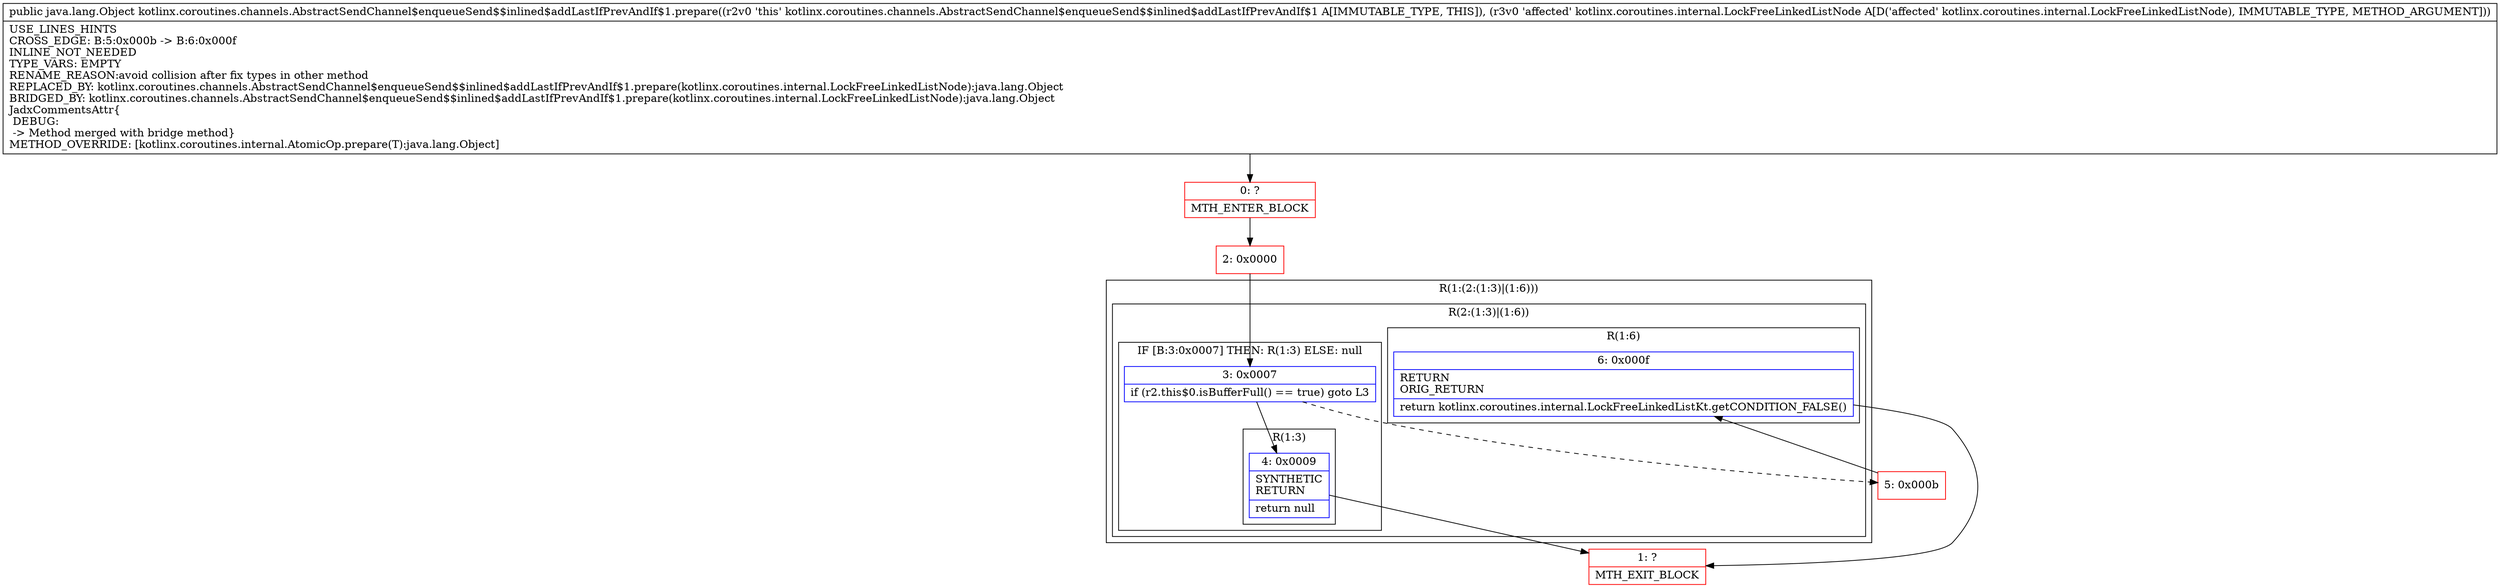 digraph "CFG forkotlinx.coroutines.channels.AbstractSendChannel$enqueueSend$$inlined$addLastIfPrevAndIf$1.prepare(Lkotlinx\/coroutines\/internal\/LockFreeLinkedListNode;)Ljava\/lang\/Object;" {
subgraph cluster_Region_744409884 {
label = "R(1:(2:(1:3)|(1:6)))";
node [shape=record,color=blue];
subgraph cluster_Region_26490922 {
label = "R(2:(1:3)|(1:6))";
node [shape=record,color=blue];
subgraph cluster_IfRegion_1634858472 {
label = "IF [B:3:0x0007] THEN: R(1:3) ELSE: null";
node [shape=record,color=blue];
Node_3 [shape=record,label="{3\:\ 0x0007|if (r2.this$0.isBufferFull() == true) goto L3\l}"];
subgraph cluster_Region_555033630 {
label = "R(1:3)";
node [shape=record,color=blue];
Node_4 [shape=record,label="{4\:\ 0x0009|SYNTHETIC\lRETURN\l|return null\l}"];
}
}
subgraph cluster_Region_2068385035 {
label = "R(1:6)";
node [shape=record,color=blue];
Node_6 [shape=record,label="{6\:\ 0x000f|RETURN\lORIG_RETURN\l|return kotlinx.coroutines.internal.LockFreeLinkedListKt.getCONDITION_FALSE()\l}"];
}
}
}
Node_0 [shape=record,color=red,label="{0\:\ ?|MTH_ENTER_BLOCK\l}"];
Node_2 [shape=record,color=red,label="{2\:\ 0x0000}"];
Node_1 [shape=record,color=red,label="{1\:\ ?|MTH_EXIT_BLOCK\l}"];
Node_5 [shape=record,color=red,label="{5\:\ 0x000b}"];
MethodNode[shape=record,label="{public java.lang.Object kotlinx.coroutines.channels.AbstractSendChannel$enqueueSend$$inlined$addLastIfPrevAndIf$1.prepare((r2v0 'this' kotlinx.coroutines.channels.AbstractSendChannel$enqueueSend$$inlined$addLastIfPrevAndIf$1 A[IMMUTABLE_TYPE, THIS]), (r3v0 'affected' kotlinx.coroutines.internal.LockFreeLinkedListNode A[D('affected' kotlinx.coroutines.internal.LockFreeLinkedListNode), IMMUTABLE_TYPE, METHOD_ARGUMENT]))  | USE_LINES_HINTS\lCROSS_EDGE: B:5:0x000b \-\> B:6:0x000f\lINLINE_NOT_NEEDED\lTYPE_VARS: EMPTY\lRENAME_REASON:avoid collision after fix types in other method\lREPLACED_BY: kotlinx.coroutines.channels.AbstractSendChannel$enqueueSend$$inlined$addLastIfPrevAndIf$1.prepare(kotlinx.coroutines.internal.LockFreeLinkedListNode):java.lang.Object\lBRIDGED_BY: kotlinx.coroutines.channels.AbstractSendChannel$enqueueSend$$inlined$addLastIfPrevAndIf$1.prepare(kotlinx.coroutines.internal.LockFreeLinkedListNode):java.lang.Object\lJadxCommentsAttr\{\l DEBUG: \l \-\> Method merged with bridge method\}\lMETHOD_OVERRIDE: [kotlinx.coroutines.internal.AtomicOp.prepare(T):java.lang.Object]\l}"];
MethodNode -> Node_0;Node_3 -> Node_4;
Node_3 -> Node_5[style=dashed];
Node_4 -> Node_1;
Node_6 -> Node_1;
Node_0 -> Node_2;
Node_2 -> Node_3;
Node_5 -> Node_6;
}

